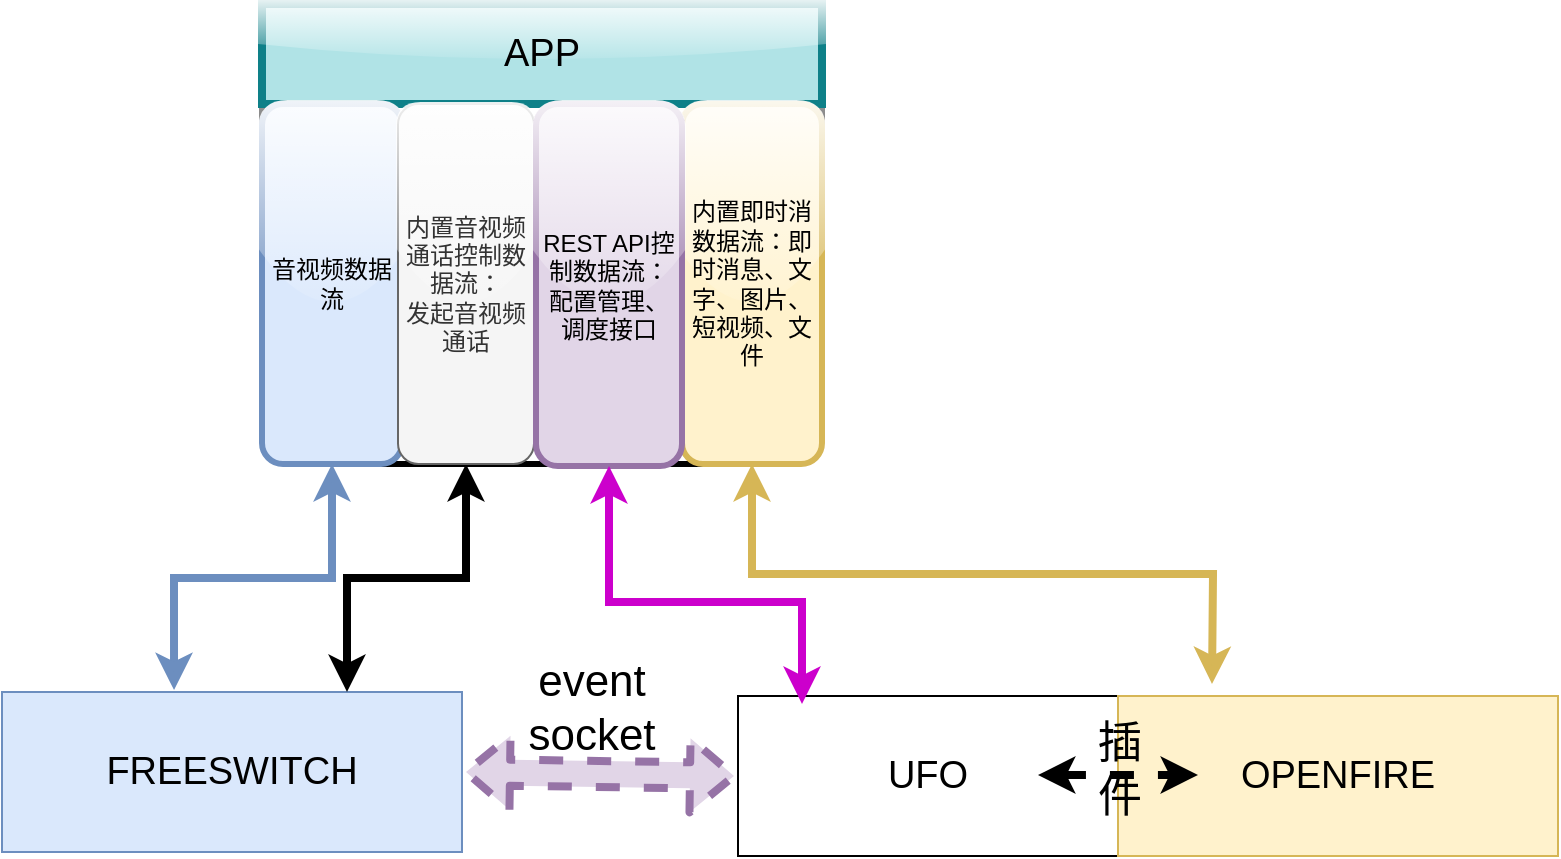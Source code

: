 <mxfile version="12.7.9" type="github">
  <diagram id="7BattAahI6qsKdADDFlZ" name="第 1 页">
    <mxGraphModel dx="942" dy="591" grid="1" gridSize="10" guides="1" tooltips="1" connect="1" arrows="1" fold="1" page="1" pageScale="1" pageWidth="827" pageHeight="1169" math="0" shadow="0">
      <root>
        <mxCell id="0" />
        <mxCell id="1" parent="0" />
        <mxCell id="FYfP68msud6mT5EFDPJ9-5" value="" style="edgeStyle=orthogonalEdgeStyle;rounded=0;orthogonalLoop=1;jettySize=auto;html=1;dashed=1;startArrow=classic;startFill=1;strokeWidth=4;" edge="1" parent="1">
          <mxGeometry relative="1" as="geometry">
            <mxPoint x="646" y="576.5" as="sourcePoint" />
            <mxPoint x="726" y="576.5" as="targetPoint" />
          </mxGeometry>
        </mxCell>
        <mxCell id="FYfP68msud6mT5EFDPJ9-42" value="" style="rounded=1;whiteSpace=wrap;html=1;strokeWidth=3;shadow=0;comic=0;glass=1;" vertex="1" parent="1">
          <mxGeometry x="340" y="220" width="280" height="230" as="geometry" />
        </mxCell>
        <mxCell id="FYfP68msud6mT5EFDPJ9-43" value="&lt;font style=&quot;font-size: 19px&quot;&gt;APP&lt;/font&gt;" style="rounded=0;whiteSpace=wrap;html=1;fillColor=#b0e3e6;strokeWidth=4;shadow=0;comic=0;glass=1;strokeColor=#0e8088;" vertex="1" parent="1">
          <mxGeometry x="340" y="220" width="280" height="50" as="geometry" />
        </mxCell>
        <mxCell id="FYfP68msud6mT5EFDPJ9-44" style="edgeStyle=orthogonalEdgeStyle;rounded=0;orthogonalLoop=1;jettySize=auto;html=1;exitX=0.5;exitY=1;exitDx=0;exitDy=0;startArrow=classic;startFill=1;strokeWidth=4;fillColor=#dae8fc;strokeColor=#6c8ebf;entryX=0.374;entryY=-0.012;entryDx=0;entryDy=0;entryPerimeter=0;" edge="1" parent="1" source="FYfP68msud6mT5EFDPJ9-45" target="FYfP68msud6mT5EFDPJ9-46">
          <mxGeometry relative="1" as="geometry">
            <mxPoint x="180" y="640" as="targetPoint" />
          </mxGeometry>
        </mxCell>
        <mxCell id="FYfP68msud6mT5EFDPJ9-45" value="音视频数据流" style="rounded=1;whiteSpace=wrap;html=1;fillColor=#dae8fc;strokeColor=#6c8ebf;strokeWidth=3;shadow=0;comic=0;glass=1;" vertex="1" parent="1">
          <mxGeometry x="340" y="270" width="70" height="180" as="geometry" />
        </mxCell>
        <mxCell id="FYfP68msud6mT5EFDPJ9-46" value="&lt;font style=&quot;font-size: 19px&quot;&gt;FREESWITCH&lt;/font&gt;" style="rounded=0;whiteSpace=wrap;html=1;fillColor=#dae8fc;strokeColor=#6c8ebf;" vertex="1" parent="1">
          <mxGeometry x="210" y="564" width="230" height="80" as="geometry" />
        </mxCell>
        <mxCell id="FYfP68msud6mT5EFDPJ9-47" style="edgeStyle=orthogonalEdgeStyle;rounded=0;orthogonalLoop=1;jettySize=auto;html=1;startArrow=classic;startFill=1;strokeWidth=4;exitX=0.5;exitY=1;exitDx=0;exitDy=0;entryX=0.75;entryY=0;entryDx=0;entryDy=0;" edge="1" parent="1" source="FYfP68msud6mT5EFDPJ9-48" target="FYfP68msud6mT5EFDPJ9-46">
          <mxGeometry relative="1" as="geometry">
            <mxPoint x="442" y="460" as="sourcePoint" />
            <mxPoint x="390" y="550" as="targetPoint" />
          </mxGeometry>
        </mxCell>
        <mxCell id="FYfP68msud6mT5EFDPJ9-48" value="内置音视频通话控制数据流：&lt;br&gt;发起音视频通话" style="rounded=1;whiteSpace=wrap;html=1;fillColor=#f5f5f5;strokeColor=#666666;strokeWidth=1;fontColor=#333333;shadow=0;comic=0;glass=1;" vertex="1" parent="1">
          <mxGeometry x="408" y="270" width="68" height="180" as="geometry" />
        </mxCell>
        <mxCell id="FYfP68msud6mT5EFDPJ9-49" value="&lt;font style=&quot;font-size: 19px&quot;&gt;UFO&lt;/font&gt;" style="rounded=0;whiteSpace=wrap;html=1;" vertex="1" parent="1">
          <mxGeometry x="578" y="566" width="190" height="80" as="geometry" />
        </mxCell>
        <mxCell id="FYfP68msud6mT5EFDPJ9-51" style="edgeStyle=orthogonalEdgeStyle;rounded=0;orthogonalLoop=1;jettySize=auto;html=1;exitX=0.5;exitY=1;exitDx=0;exitDy=0;startArrow=classic;startFill=1;fillColor=#fff2cc;strokeColor=#d6b656;strokeWidth=4;" edge="1" parent="1" source="FYfP68msud6mT5EFDPJ9-95">
          <mxGeometry relative="1" as="geometry">
            <mxPoint x="355" y="338" as="sourcePoint" />
            <mxPoint x="815" y="560" as="targetPoint" />
          </mxGeometry>
        </mxCell>
        <mxCell id="FYfP68msud6mT5EFDPJ9-58" value="&lt;font style=&quot;font-size: 19px&quot;&gt;OPENFIRE&lt;/font&gt;" style="rounded=0;whiteSpace=wrap;html=1;fillColor=#fff2cc;strokeColor=#d6b656;" vertex="1" parent="1">
          <mxGeometry x="768" y="566" width="220" height="80" as="geometry" />
        </mxCell>
        <mxCell id="FYfP68msud6mT5EFDPJ9-87" value="" style="shape=flexArrow;endArrow=classic;startArrow=classic;html=1;strokeWidth=4;exitX=1;exitY=0.5;exitDx=0;exitDy=0;fillColor=#e1d5e7;strokeColor=#9673a6;dashed=1;entryX=0;entryY=0.5;entryDx=0;entryDy=0;" edge="1" parent="1" source="FYfP68msud6mT5EFDPJ9-46" target="FYfP68msud6mT5EFDPJ9-49">
          <mxGeometry width="50" height="50" relative="1" as="geometry">
            <mxPoint x="388" y="656" as="sourcePoint" />
            <mxPoint x="438" y="606" as="targetPoint" />
          </mxGeometry>
        </mxCell>
        <mxCell id="FYfP68msud6mT5EFDPJ9-88" value="" style="edgeStyle=orthogonalEdgeStyle;rounded=0;orthogonalLoop=1;jettySize=auto;html=1;dashed=1;startArrow=classic;startFill=1;strokeWidth=4;" edge="1" parent="1">
          <mxGeometry relative="1" as="geometry">
            <mxPoint x="728" y="605.5" as="sourcePoint" />
            <mxPoint x="808" y="605.5" as="targetPoint" />
          </mxGeometry>
        </mxCell>
        <mxCell id="FYfP68msud6mT5EFDPJ9-89" value="&lt;font style=&quot;font-size: 22px&quot;&gt;插件&lt;/font&gt;" style="text;html=1;strokeColor=none;fillColor=none;align=center;verticalAlign=middle;whiteSpace=wrap;rounded=0;strokeWidth=5;" vertex="1" parent="1">
          <mxGeometry x="749" y="593" width="40" height="20" as="geometry" />
        </mxCell>
        <mxCell id="FYfP68msud6mT5EFDPJ9-90" value="&lt;span style=&quot;font-size: 22px&quot;&gt;event socket&lt;/span&gt;" style="text;html=1;strokeColor=none;fillColor=none;align=center;verticalAlign=middle;whiteSpace=wrap;rounded=0;strokeWidth=5;" vertex="1" parent="1">
          <mxGeometry x="485" y="550" width="40" height="43" as="geometry" />
        </mxCell>
        <mxCell id="FYfP68msud6mT5EFDPJ9-95" value="内置即时消数据流：即时消息、文字、图片、短视频、文件" style="rounded=1;whiteSpace=wrap;html=1;fillColor=#fff2cc;strokeColor=#d6b656;strokeWidth=3;shadow=0;comic=0;glass=1;" vertex="1" parent="1">
          <mxGeometry x="550" y="270" width="70" height="180" as="geometry" />
        </mxCell>
        <mxCell id="FYfP68msud6mT5EFDPJ9-96" value="REST API控制数据流：配置管理、调度接口" style="rounded=1;whiteSpace=wrap;html=1;fillColor=#e1d5e7;strokeColor=#9673a6;strokeWidth=3;shadow=0;comic=0;glass=1;" vertex="1" parent="1">
          <mxGeometry x="477" y="270" width="73" height="181" as="geometry" />
        </mxCell>
        <mxCell id="FYfP68msud6mT5EFDPJ9-101" style="edgeStyle=orthogonalEdgeStyle;rounded=0;orthogonalLoop=1;jettySize=auto;html=1;exitX=0.5;exitY=1;exitDx=0;exitDy=0;startArrow=classic;startFill=1;strokeWidth=4;strokeColor=#CC00CC;" edge="1" parent="1" source="FYfP68msud6mT5EFDPJ9-96">
          <mxGeometry relative="1" as="geometry">
            <Array as="points">
              <mxPoint x="514" y="519" />
              <mxPoint x="610" y="519" />
            </Array>
            <mxPoint x="280" y="339" as="sourcePoint" />
            <mxPoint x="610" y="570" as="targetPoint" />
          </mxGeometry>
        </mxCell>
      </root>
    </mxGraphModel>
  </diagram>
</mxfile>
